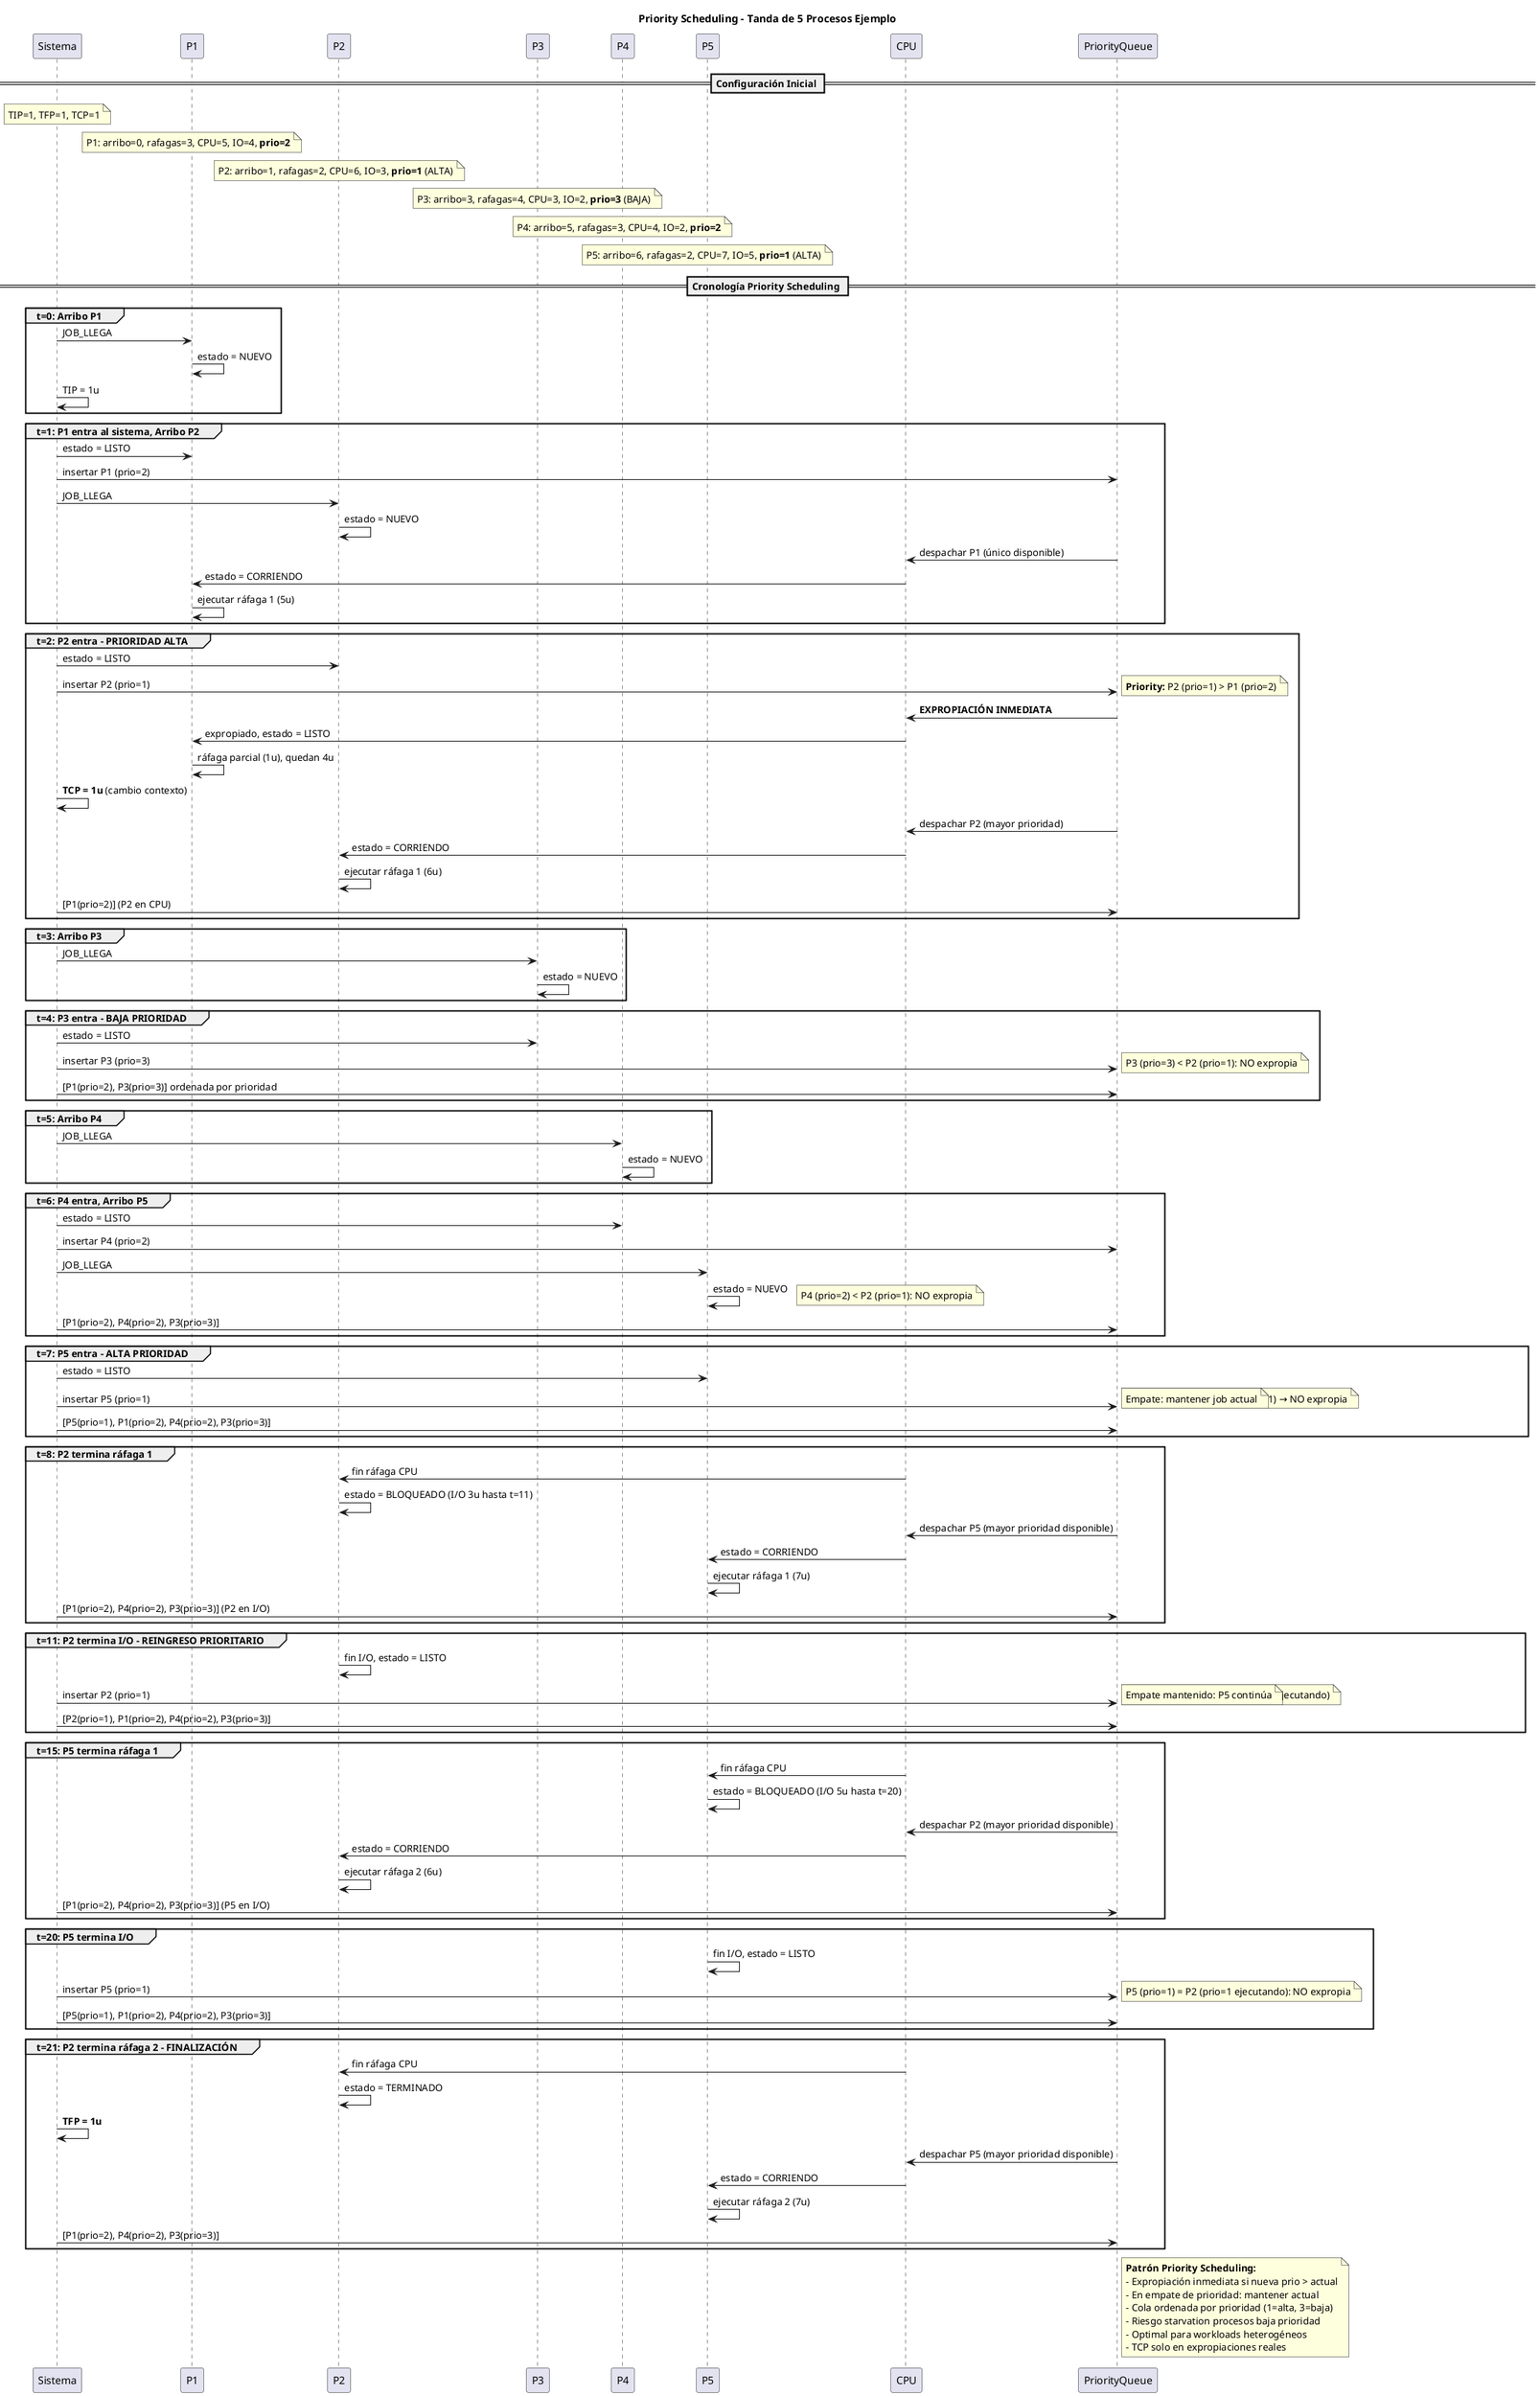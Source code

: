@startuml
title Priority Scheduling - Tanda de 5 Procesos Ejemplo
participant "Sistema" as Sys
participant "P1" as P1
participant "P2" as P2
participant "P3" as P3  
participant "P4" as P4
participant "P5" as P5
participant "CPU" as CPU
participant "PriorityQueue" as PQ

== Configuración Inicial ==
note over Sys: TIP=1, TFP=1, TCP=1
note over P1: P1: arribo=0, rafagas=3, CPU=5, IO=4, **prio=2**
note over P2: P2: arribo=1, rafagas=2, CPU=6, IO=3, **prio=1** (ALTA)
note over P3: P3: arribo=3, rafagas=4, CPU=3, IO=2, **prio=3** (BAJA)
note over P4: P4: arribo=5, rafagas=3, CPU=4, IO=2, **prio=2**
note over P5: P5: arribo=6, rafagas=2, CPU=7, IO=5, **prio=1** (ALTA)

== Cronología Priority Scheduling ==

group t=0: Arribo P1
    Sys -> P1: JOB_LLEGA
    P1 -> P1: estado = NUEVO
    Sys -> Sys: TIP = 1u
end

group t=1: P1 entra al sistema, Arribo P2
    Sys -> P1: estado = LISTO
    Sys -> PQ: insertar P1 (prio=2)
    
    Sys -> P2: JOB_LLEGA  
    P2 -> P2: estado = NUEVO
    
    PQ -> CPU: despachar P1 (único disponible)
    CPU -> P1: estado = CORRIENDO
    P1 -> P1: ejecutar ráfaga 1 (5u)
end

group t=2: P2 entra - PRIORIDAD ALTA
    Sys -> P2: estado = LISTO
    Sys -> PQ: insertar P2 (prio=1) 
    note right: **Priority:** P2 (prio=1) > P1 (prio=2)
    
    PQ -> CPU: **EXPROPIACIÓN INMEDIATA**
    CPU -> P1: expropiado, estado = LISTO
    P1 -> P1: ráfaga parcial (1u), quedan 4u
    Sys -> Sys: **TCP = 1u** (cambio contexto)
    
    PQ -> CPU: despachar P2 (mayor prioridad)
    CPU -> P2: estado = CORRIENDO
    P2 -> P2: ejecutar ráfaga 1 (6u)
    Sys -> PQ: [P1(prio=2)] (P2 en CPU)
end

group t=3: Arribo P3
    Sys -> P3: JOB_LLEGA
    P3 -> P3: estado = NUEVO
end

group t=4: P3 entra - BAJA PRIORIDAD  
    Sys -> P3: estado = LISTO
    Sys -> PQ: insertar P3 (prio=3)
    note right: P3 (prio=3) < P2 (prio=1): NO expropia
    Sys -> PQ: [P1(prio=2), P3(prio=3)] ordenada por prioridad
end

group t=5: Arribo P4
    Sys -> P4: JOB_LLEGA
    P4 -> P4: estado = NUEVO
end

group t=6: P4 entra, Arribo P5
    Sys -> P4: estado = LISTO  
    Sys -> PQ: insertar P4 (prio=2)
    Sys -> P5: JOB_LLEGA
    P5 -> P5: estado = NUEVO
    note right: P4 (prio=2) < P2 (prio=1): NO expropia
    Sys -> PQ: [P1(prio=2), P4(prio=2), P3(prio=3)]
end

group t=7: P5 entra - ALTA PRIORIDAD
    Sys -> P5: estado = LISTO
    Sys -> PQ: insertar P5 (prio=1)
    note right: **Priority:** P5 (prio=1) = P2 (prio=1) → NO expropia
    note right: Empate: mantener job actual
    Sys -> PQ: [P5(prio=1), P1(prio=2), P4(prio=2), P3(prio=3)]
end

group t=8: P2 termina ráfaga 1  
    CPU -> P2: fin ráfaga CPU
    P2 -> P2: estado = BLOQUEADO (I/O 3u hasta t=11)
    
    PQ -> CPU: despachar P5 (mayor prioridad disponible)  
    CPU -> P5: estado = CORRIENDO
    P5 -> P5: ejecutar ráfaga 1 (7u)
    Sys -> PQ: [P1(prio=2), P4(prio=2), P3(prio=3)] (P2 en I/O)
end

group t=11: P2 termina I/O - REINGRESO PRIORITARIO
    P2 -> P2: fin I/O, estado = LISTO
    Sys -> PQ: insertar P2 (prio=1)
    note right: **Priority:** P2 (prio=1) > P5 (prio=1 ejecutando)
    note right: Empate mantenido: P5 continúa
    
    Sys -> PQ: [P2(prio=1), P1(prio=2), P4(prio=2), P3(prio=3)]
end

group t=15: P5 termina ráfaga 1
    CPU -> P5: fin ráfaga CPU  
    P5 -> P5: estado = BLOQUEADO (I/O 5u hasta t=20)
    
    PQ -> CPU: despachar P2 (mayor prioridad disponible)
    CPU -> P2: estado = CORRIENDO  
    P2 -> P2: ejecutar ráfaga 2 (6u)
    Sys -> PQ: [P1(prio=2), P4(prio=2), P3(prio=3)] (P5 en I/O)
end

group t=20: P5 termina I/O
    P5 -> P5: fin I/O, estado = LISTO
    Sys -> PQ: insertar P5 (prio=1)
    note right: P5 (prio=1) = P2 (prio=1 ejecutando): NO expropia
    Sys -> PQ: [P5(prio=1), P1(prio=2), P4(prio=2), P3(prio=3)]
end

group t=21: P2 termina ráfaga 2 - FINALIZACIÓN
    CPU -> P2: fin ráfaga CPU
    P2 -> P2: estado = TERMINADO
    Sys -> Sys: **TFP = 1u**
    
    PQ -> CPU: despachar P5 (mayor prioridad disponible)
    CPU -> P5: estado = CORRIENDO
    P5 -> P5: ejecutar ráfaga 2 (7u)  
    Sys -> PQ: [P1(prio=2), P4(prio=2), P3(prio=3)]
end

note right of PQ
**Patrón Priority Scheduling:**
- Expropiación inmediata si nueva prio > actual
- En empate de prioridad: mantener actual  
- Cola ordenada por prioridad (1=alta, 3=baja)
- Riesgo starvation procesos baja prioridad
- Optimal para workloads heterogéneos
- TCP solo en expropiaciones reales
end note

@enduml